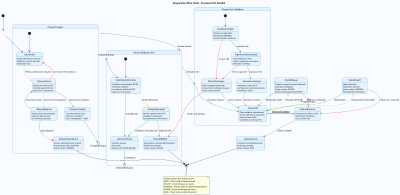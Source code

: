 @startuml EtatClient
skinparam backgroundColor #F8FBFF
skinparam state {
    BackgroundColor #E3F2FD
    BorderColor #1976D2
    ArrowColor #0D47A1
}

scale 400 width
hide empty description
title Diagramme d'État Client - Processus KYC Détaillé

[*] -[#blue]-> ProspectInput <<inputPin>>

state "Phase Prospect" as Prospect {
    state ProspectInput <<inputPin>>
    state ProspectOutput <<outputPin>>
    
    [*] -[#blue]-> SaisieInfos
    
    state SaisieInfos {
        SaisieInfos : Saisie informations de base
        SaisieInfos : Validation format données
        SaisieInfos : Génération NIU
    }
    
    state AttentePieces {
        AttentePieces : Upload documents KYC
        AttentePieces : Contrôle qualité fichiers
        AttentePieces : Calcul taux complétude
    }
    
    state DossierComplet {
        DossierComplet : Tous documents reçus
        DossierComplet : Prêt pour validation
        DossierComplet : Score complétude = 100%
    }
    
    SaisieInfos -[#orange]-> AttentePieces : Pièces justificatives requises
    AttentePieces -[#red]-> SaisieInfos : Correction informations
    AttentePieces -[#green]-> DossierComplet : Documents complets
    AttentePieces -[#orange]-> AttenteRelance : Documents manquants
    
    state AttenteRelance {
        AttenteRelance : Relance client automatique
        AttenteRelance : Délai de réponse actif
        AttenteRelance : Surveillance expiration
    }
    
    AttenteRelance -[#green]-> AttentePieces : Documents reçus
    AttenteRelance -[#red]-> DossierAbandonne : Délai dépassé
    
    ProspectInput -[#blue]-> SaisieInfos
    DossierComplet -[#green]-> ProspectOutput
}

state DossierAbandonne {
    DossierAbandonne : Dossier abandonné par timeout
    DossierAbandonne : Archivage données partielles
    DossierAbandonne : Statut couleur ORANGE
}

state "Phase Validation KYC" as EnAttenteValidation {
    state ValidationInput <<inputPin>>
    state ValidationOutput <<outputPin>>
    
    [*] -[#blue]-> ControleConformite
    
    state ControleConformite {
        ControleConformite : Contrôles automatiques INTRA
        ControleConformite : Vérification identité
        ControleConformite : Consultation blacklists/PPE
        ControleConformite : Calcul score de risque
    }
    
    state AnalyseManuelle {
        AnalyseManuelle : Révision gestionnaire KYC
        AnalyseManuelle : Validation superviseur
        AnalyseManuelle : Compléments d'information
    }
    
    state DecisionFinale {
        DecisionFinale : Synthèse dossier
        DecisionFinale : Score final
        DecisionFinale : Décision ACCEPTER/REJETER
    }
    
    ControleConformite -[#green]-> DecisionFinale : Contrôles OK
    ControleConformite -[#orange]-> AnalyseManuelle : Alertes détectées
    AnalyseManuelle -[#green]-> DecisionFinale : Validation manuelle OK
    AnalyseManuelle -[#red]-> DossierRejete : Validation KO
    
    ValidationInput -[#blue]-> ControleConformite
    DecisionFinale -[#green]-> ValidationOutput : Acceptation
}

state DossierRejete {
    DossierRejete : Souscription refusée définitivement
    DossierRejete : Motifs documentés
    DossierRejete : Statut couleur ROUGE
}

state "Phase Post-Validation" as PostValidation {
    [*] -[#blue]-> CreationCompte
    
    state CreationCompte {
        CreationCompte : Création compte CBS
        CreationCompte : Génération RIB/IBAN
        CreationCompte : Synchronisation systèmes
    }
    
    state SignatureElectronique {
        SignatureElectronique : Authentification client
        SignatureElectronique : Capture signature numérique
        SignatureElectronique : Génération certificat
    }
    
    state ActivationCompte {
        ActivationCompte : Attribution statut ACTIF
        ActivationCompte : Configuration produits/services
        ActivationCompte : Notification client
    }
    
    CreationCompte -[#green]-> SignatureElectronique : Compte créé
    CreationCompte -[#red]-> EchecTechnique : Erreur CBS
    SignatureElectronique -[#green]-> ActivationCompte : Signature OK
    SignatureElectronique -[#red]-> EchecTechnique : Erreur signature
    ActivationCompte -[#green]-> ClientActif : Activation réussie
}

state ClientActif {
    ClientActif : Client validé et opérationnel
    ClientActif : Toutes opérations autorisées
    ClientActif : Statut couleur VERT
    ClientActif : Surveillance continue KYC
}

state ClientBloque {
    ClientBloque : Compte suspendu temporairement
    ClientBloque : Opérations bloquées
    ClientBloque : Statut couleur ROUGE
    ClientBloque : Raison de blocage documentée
}

state ClientInactif {
    ClientInactif : Client désactivé
    ClientInactif : Opérations limitées
    ClientInactif : Statut couleur ORANGE
    ClientInactif : Possibilité de réactivation
}

state ClotureEnCours {
    ClotureEnCours : Processus de clôture initié
    ClotureEnCours : Vérification conditions
    ClotureEnCours : Calcul solde final
}

state ClientCloture {
    ClientCloture : Compte fermé définitivement
    ClientCloture : Archivage complet
    ClientCloture : Statut couleur GRIS
}

state EchecTechnique {
    EchecTechnique : Erreur système bloquante
    EchecTechnique : Intervention technique requise
    EchecTechnique : Statut couleur JAUNE
}

' Transitions principales
Prospect -[#green]-> EnAttenteValidation : Dossier soumis
EnAttenteValidation -[#green]-> PostValidation : Validation OK
PostValidation -[#green]-> ClientActif : Activation réussie

' Transitions opérationnelles
ClientActif -[#orange]-> ClientBloque : Blocage demandé
ClientActif -[#orange]-> ClientInactif : Désactivation demandée
ClientActif -[#red]-> ClotureEnCours : Clôture demandée

ClientBloque -[#green]-> ClientActif : Déblocage validé
ClientBloque -[#red]-> ClotureEnCours : Clôture sur blocage

ClientInactif -[#green]-> ClientActif : Réactivation
ClientInactif -[#red]-> ClotureEnCours : Clôture sur inactivité

ClotureEnCours -[#green]-> ClientCloture : Clôture validée
ClotureEnCours -[#orange]-> ClientActif : Annulation clôture

' Gestion des erreurs
EchecTechnique -[#green]-> ClientActif : Erreur résolue
EchecTechnique -[#red]-> DossierRejete : Erreur non résolue

' États finaux
DossierRejete -[#black]-> [*]
ClientCloture -[#black]-> [*]
DossierAbandonne -[#black]-> [*]

note bottom
  Codes couleur des statuts client :
  VERT : Client actif et operationnel
  ROUGE : Client bloque ou rejete
  ORANGE : Client inactif ou dossier abandonne
  JAUNE : Erreur technique en cours
  GRIS : Client cloture definitivement
end note

@enduml